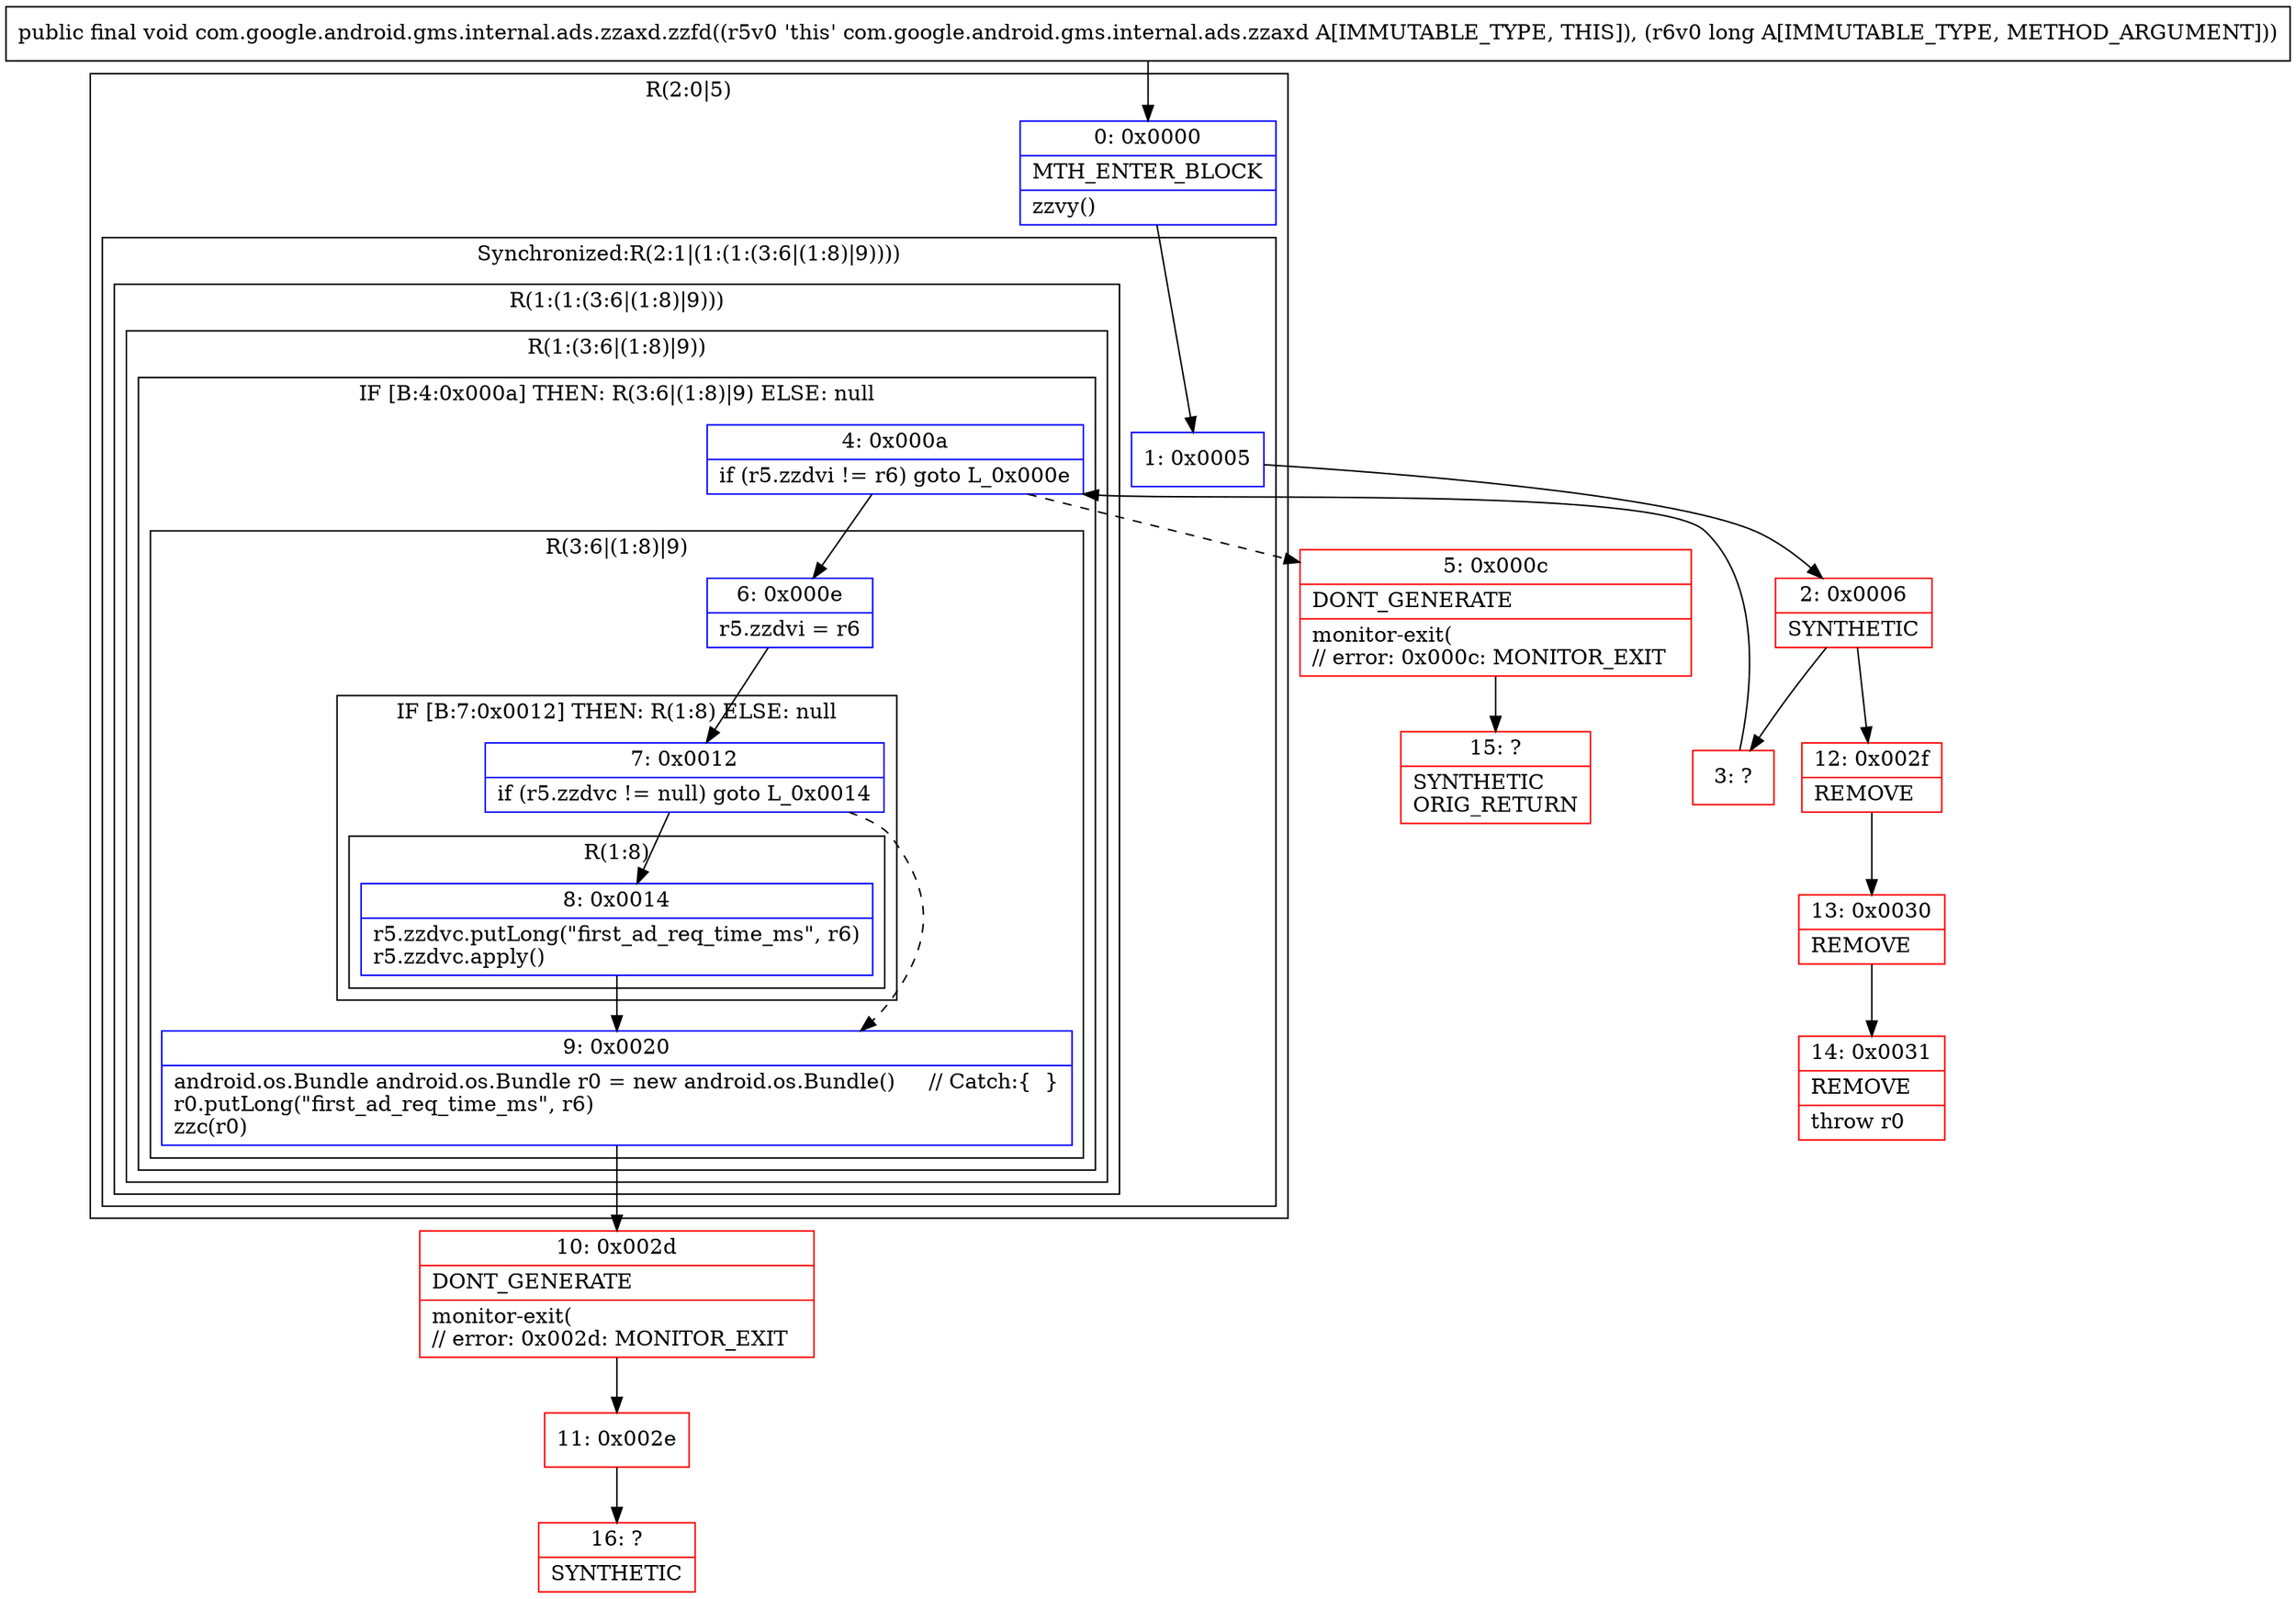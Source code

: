 digraph "CFG forcom.google.android.gms.internal.ads.zzaxd.zzfd(J)V" {
subgraph cluster_Region_666405528 {
label = "R(2:0|5)";
node [shape=record,color=blue];
Node_0 [shape=record,label="{0\:\ 0x0000|MTH_ENTER_BLOCK\l|zzvy()\l}"];
subgraph cluster_SynchronizedRegion_1238857959 {
label = "Synchronized:R(2:1|(1:(1:(3:6|(1:8)|9))))";
node [shape=record,color=blue];
Node_1 [shape=record,label="{1\:\ 0x0005}"];
subgraph cluster_Region_761481082 {
label = "R(1:(1:(3:6|(1:8)|9)))";
node [shape=record,color=blue];
subgraph cluster_Region_2000721368 {
label = "R(1:(3:6|(1:8)|9))";
node [shape=record,color=blue];
subgraph cluster_IfRegion_349126114 {
label = "IF [B:4:0x000a] THEN: R(3:6|(1:8)|9) ELSE: null";
node [shape=record,color=blue];
Node_4 [shape=record,label="{4\:\ 0x000a|if (r5.zzdvi != r6) goto L_0x000e\l}"];
subgraph cluster_Region_1931979076 {
label = "R(3:6|(1:8)|9)";
node [shape=record,color=blue];
Node_6 [shape=record,label="{6\:\ 0x000e|r5.zzdvi = r6\l}"];
subgraph cluster_IfRegion_1714253788 {
label = "IF [B:7:0x0012] THEN: R(1:8) ELSE: null";
node [shape=record,color=blue];
Node_7 [shape=record,label="{7\:\ 0x0012|if (r5.zzdvc != null) goto L_0x0014\l}"];
subgraph cluster_Region_1363328244 {
label = "R(1:8)";
node [shape=record,color=blue];
Node_8 [shape=record,label="{8\:\ 0x0014|r5.zzdvc.putLong(\"first_ad_req_time_ms\", r6)\lr5.zzdvc.apply()\l}"];
}
}
Node_9 [shape=record,label="{9\:\ 0x0020|android.os.Bundle android.os.Bundle r0 = new android.os.Bundle()     \/\/ Catch:\{  \}\lr0.putLong(\"first_ad_req_time_ms\", r6)\lzzc(r0)\l}"];
}
}
}
}
}
}
Node_2 [shape=record,color=red,label="{2\:\ 0x0006|SYNTHETIC\l}"];
Node_3 [shape=record,color=red,label="{3\:\ ?}"];
Node_5 [shape=record,color=red,label="{5\:\ 0x000c|DONT_GENERATE\l|monitor\-exit(\l\/\/ error: 0x000c: MONITOR_EXIT  \l}"];
Node_10 [shape=record,color=red,label="{10\:\ 0x002d|DONT_GENERATE\l|monitor\-exit(\l\/\/ error: 0x002d: MONITOR_EXIT  \l}"];
Node_11 [shape=record,color=red,label="{11\:\ 0x002e}"];
Node_12 [shape=record,color=red,label="{12\:\ 0x002f|REMOVE\l}"];
Node_13 [shape=record,color=red,label="{13\:\ 0x0030|REMOVE\l}"];
Node_14 [shape=record,color=red,label="{14\:\ 0x0031|REMOVE\l|throw r0\l}"];
Node_15 [shape=record,color=red,label="{15\:\ ?|SYNTHETIC\lORIG_RETURN\l}"];
Node_16 [shape=record,color=red,label="{16\:\ ?|SYNTHETIC\l}"];
MethodNode[shape=record,label="{public final void com.google.android.gms.internal.ads.zzaxd.zzfd((r5v0 'this' com.google.android.gms.internal.ads.zzaxd A[IMMUTABLE_TYPE, THIS]), (r6v0 long A[IMMUTABLE_TYPE, METHOD_ARGUMENT])) }"];
MethodNode -> Node_0;
Node_0 -> Node_1;
Node_1 -> Node_2;
Node_4 -> Node_5[style=dashed];
Node_4 -> Node_6;
Node_6 -> Node_7;
Node_7 -> Node_8;
Node_7 -> Node_9[style=dashed];
Node_8 -> Node_9;
Node_9 -> Node_10;
Node_2 -> Node_3;
Node_2 -> Node_12;
Node_3 -> Node_4;
Node_5 -> Node_15;
Node_10 -> Node_11;
Node_11 -> Node_16;
Node_12 -> Node_13;
Node_13 -> Node_14;
}

